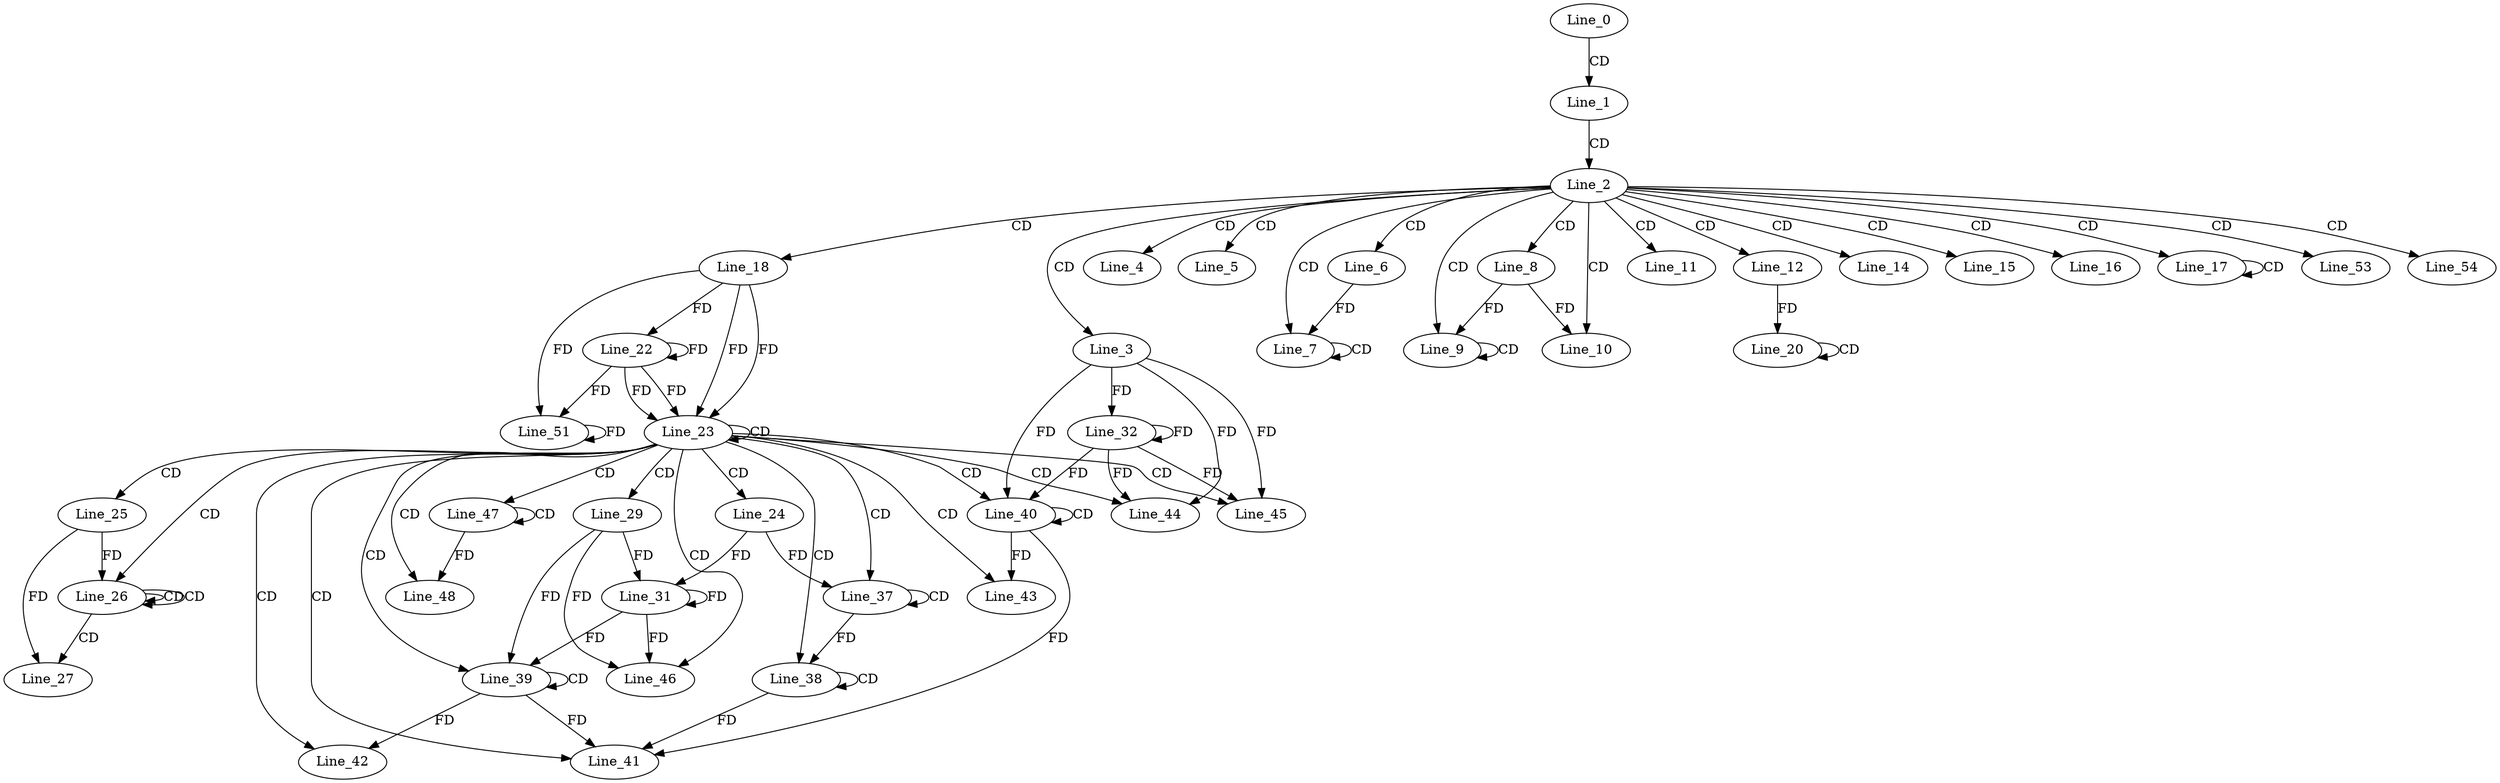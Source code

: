 digraph G {
  Line_0;
  Line_1;
  Line_2;
  Line_3;
  Line_4;
  Line_5;
  Line_6;
  Line_7;
  Line_7;
  Line_8;
  Line_9;
  Line_9;
  Line_10;
  Line_11;
  Line_12;
  Line_14;
  Line_15;
  Line_16;
  Line_17;
  Line_17;
  Line_18;
  Line_20;
  Line_20;
  Line_20;
  Line_22;
  Line_22;
  Line_23;
  Line_23;
  Line_24;
  Line_25;
  Line_26;
  Line_26;
  Line_26;
  Line_27;
  Line_29;
  Line_31;
  Line_31;
  Line_32;
  Line_37;
  Line_37;
  Line_38;
  Line_38;
  Line_39;
  Line_39;
  Line_40;
  Line_40;
  Line_41;
  Line_42;
  Line_43;
  Line_44;
  Line_45;
  Line_46;
  Line_47;
  Line_47;
  Line_48;
  Line_51;
  Line_53;
  Line_54;
  Line_0 -> Line_1 [ label="CD" ];
  Line_1 -> Line_2 [ label="CD" ];
  Line_2 -> Line_3 [ label="CD" ];
  Line_2 -> Line_4 [ label="CD" ];
  Line_2 -> Line_5 [ label="CD" ];
  Line_2 -> Line_6 [ label="CD" ];
  Line_2 -> Line_7 [ label="CD" ];
  Line_7 -> Line_7 [ label="CD" ];
  Line_6 -> Line_7 [ label="FD" ];
  Line_2 -> Line_8 [ label="CD" ];
  Line_2 -> Line_9 [ label="CD" ];
  Line_9 -> Line_9 [ label="CD" ];
  Line_8 -> Line_9 [ label="FD" ];
  Line_2 -> Line_10 [ label="CD" ];
  Line_8 -> Line_10 [ label="FD" ];
  Line_2 -> Line_11 [ label="CD" ];
  Line_2 -> Line_12 [ label="CD" ];
  Line_2 -> Line_14 [ label="CD" ];
  Line_2 -> Line_15 [ label="CD" ];
  Line_2 -> Line_16 [ label="CD" ];
  Line_2 -> Line_17 [ label="CD" ];
  Line_17 -> Line_17 [ label="CD" ];
  Line_2 -> Line_18 [ label="CD" ];
  Line_20 -> Line_20 [ label="CD" ];
  Line_12 -> Line_20 [ label="FD" ];
  Line_18 -> Line_22 [ label="FD" ];
  Line_22 -> Line_22 [ label="FD" ];
  Line_18 -> Line_23 [ label="FD" ];
  Line_22 -> Line_23 [ label="FD" ];
  Line_23 -> Line_23 [ label="CD" ];
  Line_18 -> Line_23 [ label="FD" ];
  Line_22 -> Line_23 [ label="FD" ];
  Line_23 -> Line_24 [ label="CD" ];
  Line_23 -> Line_25 [ label="CD" ];
  Line_23 -> Line_26 [ label="CD" ];
  Line_26 -> Line_26 [ label="CD" ];
  Line_26 -> Line_26 [ label="CD" ];
  Line_25 -> Line_26 [ label="FD" ];
  Line_26 -> Line_27 [ label="CD" ];
  Line_25 -> Line_27 [ label="FD" ];
  Line_23 -> Line_29 [ label="CD" ];
  Line_29 -> Line_31 [ label="FD" ];
  Line_31 -> Line_31 [ label="FD" ];
  Line_24 -> Line_31 [ label="FD" ];
  Line_3 -> Line_32 [ label="FD" ];
  Line_32 -> Line_32 [ label="FD" ];
  Line_23 -> Line_37 [ label="CD" ];
  Line_37 -> Line_37 [ label="CD" ];
  Line_24 -> Line_37 [ label="FD" ];
  Line_23 -> Line_38 [ label="CD" ];
  Line_38 -> Line_38 [ label="CD" ];
  Line_37 -> Line_38 [ label="FD" ];
  Line_23 -> Line_39 [ label="CD" ];
  Line_39 -> Line_39 [ label="CD" ];
  Line_29 -> Line_39 [ label="FD" ];
  Line_31 -> Line_39 [ label="FD" ];
  Line_23 -> Line_40 [ label="CD" ];
  Line_40 -> Line_40 [ label="CD" ];
  Line_3 -> Line_40 [ label="FD" ];
  Line_32 -> Line_40 [ label="FD" ];
  Line_23 -> Line_41 [ label="CD" ];
  Line_40 -> Line_41 [ label="FD" ];
  Line_39 -> Line_41 [ label="FD" ];
  Line_38 -> Line_41 [ label="FD" ];
  Line_23 -> Line_42 [ label="CD" ];
  Line_39 -> Line_42 [ label="FD" ];
  Line_23 -> Line_43 [ label="CD" ];
  Line_40 -> Line_43 [ label="FD" ];
  Line_23 -> Line_44 [ label="CD" ];
  Line_3 -> Line_44 [ label="FD" ];
  Line_32 -> Line_44 [ label="FD" ];
  Line_23 -> Line_45 [ label="CD" ];
  Line_3 -> Line_45 [ label="FD" ];
  Line_32 -> Line_45 [ label="FD" ];
  Line_23 -> Line_46 [ label="CD" ];
  Line_29 -> Line_46 [ label="FD" ];
  Line_31 -> Line_46 [ label="FD" ];
  Line_23 -> Line_47 [ label="CD" ];
  Line_47 -> Line_47 [ label="CD" ];
  Line_23 -> Line_48 [ label="CD" ];
  Line_47 -> Line_48 [ label="FD" ];
  Line_18 -> Line_51 [ label="FD" ];
  Line_22 -> Line_51 [ label="FD" ];
  Line_51 -> Line_51 [ label="FD" ];
  Line_2 -> Line_53 [ label="CD" ];
  Line_2 -> Line_54 [ label="CD" ];
}
